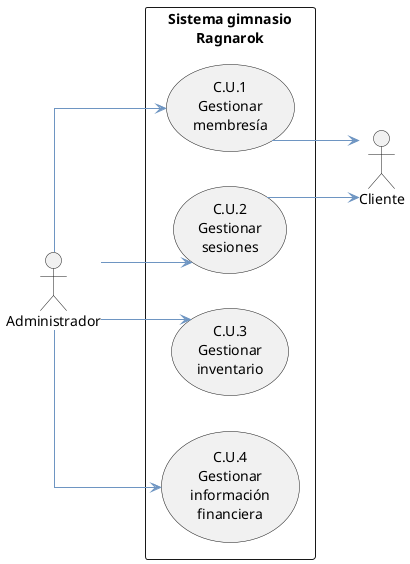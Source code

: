 @startuml
left to right direction
skinparam packageStyle rectangle

' Estilos personalizados
skinparam classAttributeIconSize 8
skinparam classFontSize 16
skinparam classFontName "Arial"
skinparam classBorderColor #212837
skinparam classHeaderFontColor #FFFFFF
skinparam classHeaderBackgroundColor #8BB9E6
skinparam classArrowColor #6E95C2
skinparam linetype ortho

actor Administrador as Admin
actor Cliente as Client

rectangle "Sistema gimnasio\nRagnarok" {
    usecase "C.U.1\nGestionar\nmembresía" as CU1
    usecase "C.U.2\nGestionar\nsesiones" as CU2
    usecase "C.U.3\nGestionar\ninventario" as CU3
    usecase "C.U.4\nGestionar\ninformación\nfinanciera" as CU4
}

' Posicionar relaciones del lado izquierdo para Admin
Admin --> CU1
Admin --> CU2
Admin --> CU3
Admin --> CU4

' Separar visualmente al Cliente
CU1 --> Client
CU2 --> Client

@enduml
